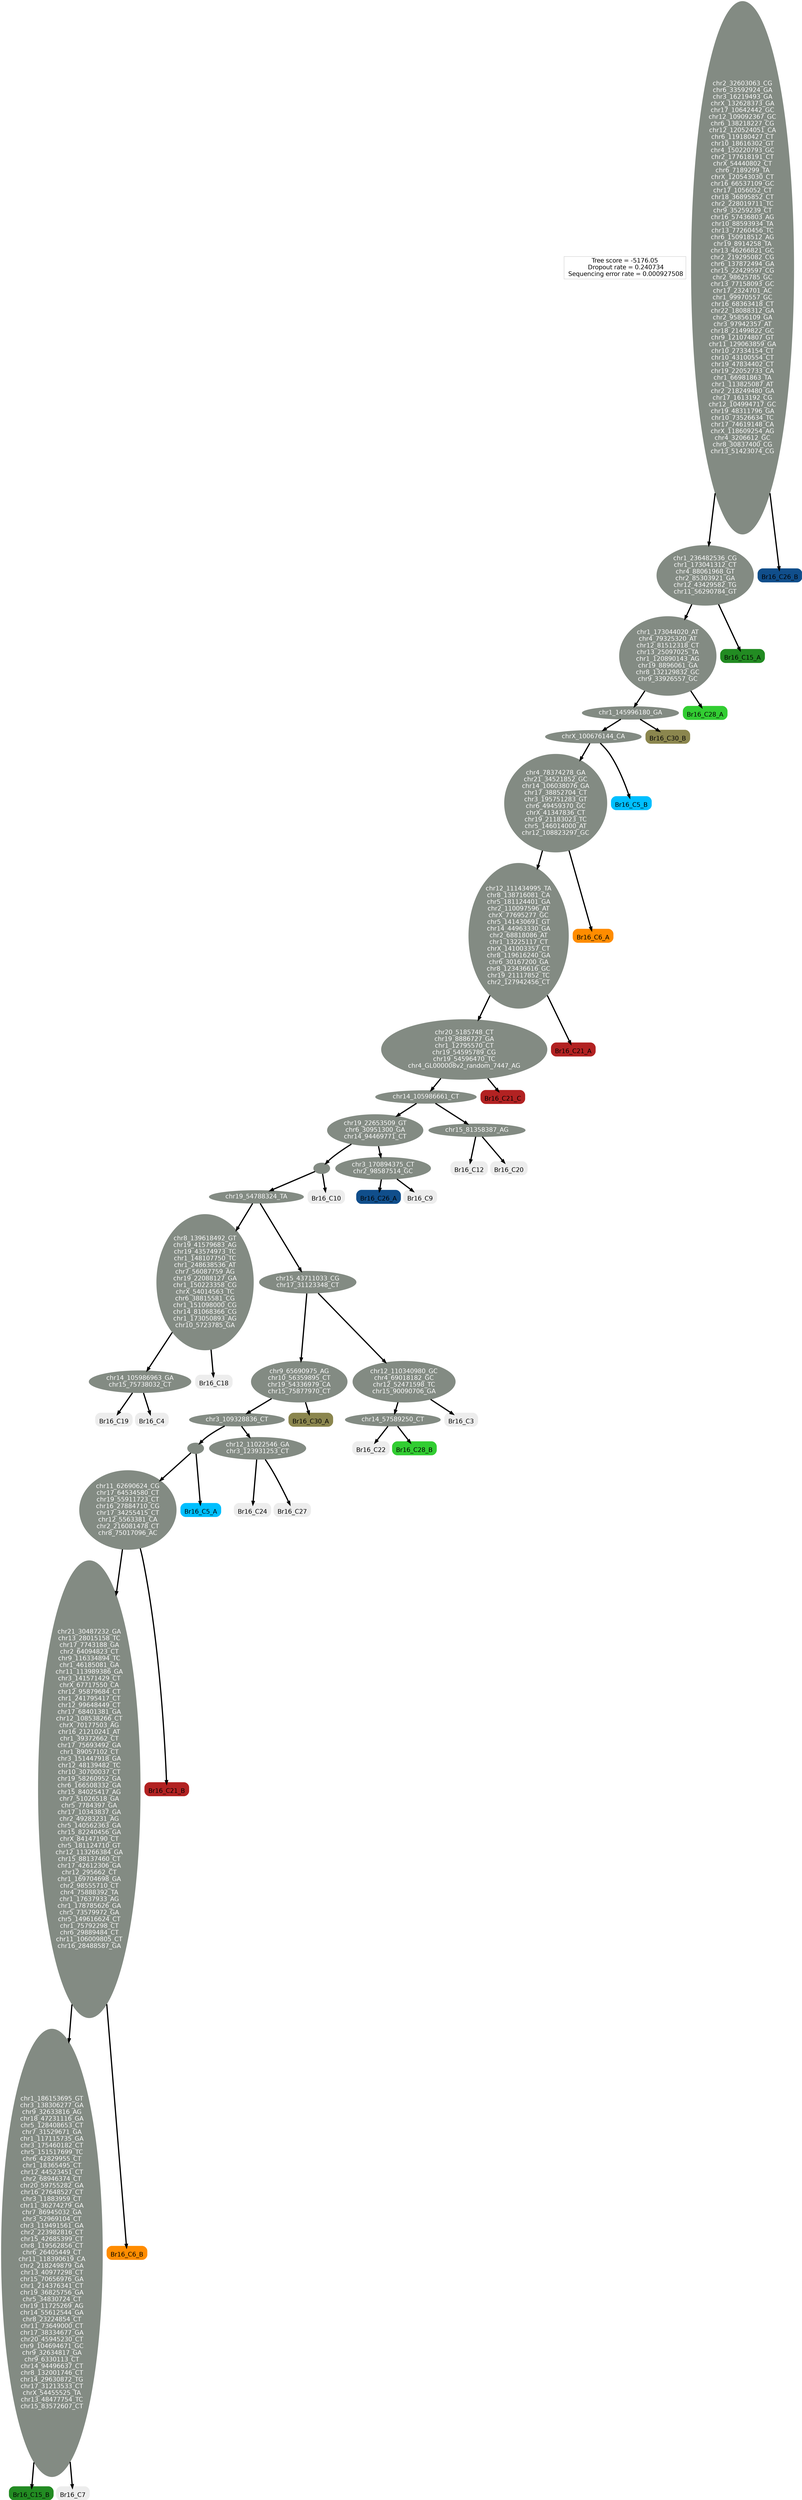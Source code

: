 digraph G {
node [color=gray, shape=box, fontcolor=black, fontsize=20, fontname=Helvetica];
scoreBox [label= "Tree score = -5176.05
 Dropout rate = 0.240734
 Sequencing error rate = 0.000927508"];
edge [penwidth=4];
node [color=honeydew4, style=filled, fontcolor=white, shape=oval];
27 [label="chr8_139618492_GT
chr19_41579683_AG
chr19_43574973_TC
chr1_148107750_TC
chr1_248638536_AT
chr7_56087759_AG
chr19_22088127_GA
chr1_150223358_CG
chrX_54014563_TC
chr6_38815581_CG
chr1_151098000_CG
chr14_81068366_CG
chr1_173050893_AG
chr10_5723785_GA
"];
28 [label="chr11_62690624_CG
chr17_64534580_CT
chr19_55911723_CT
chr16_27884710_CG
chr17_34255415_CT
chr12_5563381_CA
chr2_216081478_CT
chr8_75017096_AC
"];
29 [label="chr19_22653509_GT
chr6_30951300_GA
chr14_94469771_CT
"];
30 [label="chrX_100676144_CA
"];
31 [label="chr14_57589250_CT
"];
32 [label="chr1_186153695_GT
chr3_138306277_GA
chr9_32633816_AG
chr18_47231116_GA
chr5_128408653_CT
chr7_31529671_GA
chr1_117115735_GA
chr3_175460182_CT
chr5_151517699_TC
chr6_42829955_CT
chr1_18365495_CT
chr12_44523451_CT
chr2_68946374_CT
chr20_59755282_GA
chr16_27648527_CT
chr3_11883959_CT
chr11_36274279_GA
chr7_86945032_GA
chr3_52969104_CT
chr3_119491561_GA
chr2_223982816_CT
chr15_42685399_CT
chr8_119562856_CT
chr6_26405449_CT
chr11_118390619_CA
chr2_218249879_GA
chr13_40977298_CT
chr15_70656976_GA
chr1_214376341_CT
chr19_36825756_GA
chr5_34830724_CT
chr19_11725269_AG
chr14_55612544_GA
chr8_23224854_CT
chr11_73649000_CT
chr17_38334677_GA
chr20_45945230_CT
chr9_104694671_GC
chr9_32634817_GA
chr9_6330113_CT
chr14_94496637_CT
chr8_132001746_CT
chr14_29630872_TG
chr17_31213533_CT
chrX_54455525_TA
chr13_48477754_TC
chr15_83572607_CT
"];
33 [label="chr1_173044020_AT
chr4_79325320_AT
chr12_81512318_CT
chr13_25097025_TA
chr1_120890143_AG
chr19_8896061_GA
chr8_132129832_GC
chr9_33926557_GC
"];
34 [label=""];
35 [label="chr1_236482536_CG
chr1_173041312_CT
chr4_88061968_GT
chr2_85303921_GA
chr12_43429582_TG
chr11_56290784_GT
"];
36 [label="chr20_5185748_CT
chr19_8886727_GA
chr1_12795570_CT
chr19_54595789_CG
chr19_54596470_TC
chr4_GL000008v2_random_7447_AG
"];
37 [label="chr1_145996180_GA
"];
38 [label="chr14_105986963_GA
chr15_75738032_CT
"];
39 [label=""];
40 [label="chr3_109328836_CT
"];
41 [label="chr12_11022546_GA
chr3_123931253_CT
"];
42 [label="chr21_30487232_GA
chr13_28015158_TC
chr17_7743188_GA
chr2_64094823_CT
chr9_116334894_TC
chr1_46185081_GA
chr11_113989386_GA
chr3_141571429_CT
chrX_67717550_CA
chr12_95879684_CT
chr1_241795417_CT
chr12_99648449_CT
chr17_68401381_GA
chr12_108538266_CT
chrX_70177503_AG
chr16_21210241_AT
chr1_39372662_CT
chr17_75693492_GA
chr1_89057102_CT
chr3_151447918_GA
chr12_48139482_TC
chr10_30700037_CT
chr19_58260952_GA
chr6_166508332_GA
chr15_84025417_AG
chr7_51026518_GA
chr5_7784397_GA
chr17_10343837_GA
chr2_49283231_AG
chr5_140562363_GA
chr15_82240456_GA
chrX_84147190_CT
chr5_181124710_GT
chr12_113266384_GA
chr15_88137460_CT
chr17_42612306_GA
chr12_295662_CT
chr1_169704698_GA
chr2_98555710_CT
chr4_75888392_TA
chr1_17637933_AG
chr1_178785626_GA
chr5_73579972_GA
chr5_149616624_CT
chr1_75792298_CT
chr6_29889484_CT
chr11_106009805_CT
chr16_28488587_GA
"];
43 [label="chr14_105986661_CT
"];
44 [label="chr9_65690975_AG
chr10_56359895_CT
chr19_54336979_CA
chr15_75877970_CT
"];
45 [label="chr19_54788324_TA
"];
46 [label="chr4_78374278_GA
chr21_34521852_GC
chr14_106038076_GA
chr17_38852704_CT
chr3_195751283_GT
chr6_49459370_GC
chrX_41347836_CT
chr19_21183023_TC
chr5_146014000_AT
chr12_108823297_GC
"];
47 [label="chr3_170894375_CT
chr2_98587514_GC
"];
48 [label="chr15_43711033_CG
chr17_31123348_CT
"];
49 [label="chr15_81358387_AG
"];
50 [label="chr12_111434995_TA
chr8_138716081_CA
chr5_181124401_GA
chr2_110097596_AT
chrX_77695277_GC
chr5_141430691_GT
chr14_44963330_GA
chr2_68818086_AT
chr1_13225117_CT
chrX_141003357_CT
chr8_119616240_GA
chr6_30167200_GA
chr8_123436616_GC
chr19_21117852_TC
chr2_127942456_CT
"];
51 [label="chr12_110340980_GC
chr4_69018182_GC
chr12_52471598_TC
chr15_90090706_GA
"];
52 [label="chr2_32603063_CG
chr6_33592924_GA
chr3_16219493_GA
chrX_132628373_GA
chr17_10642442_GC
chr12_109092367_GC
chr6_138218227_CG
chr12_120524051_CA
chr6_119180427_CT
chr10_18616302_GT
chr4_150220793_GC
chr2_177618191_CT
chrX_54440802_CT
chr6_7189299_TA
chrX_120543030_CT
chr16_66537109_GC
chr17_1056052_CT
chr18_36895852_CT
chr2_228019711_TC
chr9_35259239_CT
chr16_57436803_AG
chr10_88593934_TA
chr13_77260456_TC
chr6_150918512_AG
chr19_8914258_TA
chr13_46266821_GC
chr2_219295082_CG
chr6_137872494_GA
chr15_22429597_CG
chr2_98625785_GC
chr13_77158093_GC
chr17_2324701_AC
chr1_99970557_GC
chr16_68363418_CT
chr22_18088312_GA
chr2_95856109_GA
chr3_97942357_AT
chr18_21499822_GC
chr9_121074807_GT
chr11_129063859_GA
chr10_27334154_CT
chr10_43100554_CT
chr19_47834402_CT
chr19_22052733_CA
chr1_66981863_TA
chr1_113825087_AT
chr2_218249480_GA
chr17_1613192_CG
chr12_104994717_GC
chr19_48311796_GA
chr10_73526634_TC
chr17_74619148_CA
chrX_118609254_AG
chr4_3206612_GC
chr8_30837400_CG
chr13_51423074_CG
"];
node [fontname=helvetica,fontcolor=black,shape="box",penwidth=10,style="rounded,filled,bold",imagepos="bc",imagescale=true, labelloc=b]; 
0[color=gray93,label="Br16_C10",fillcolor=gray93,image="../CTC-cluster-icons/cluster_1-0.png"];
1[color=gray93,label="Br16_C12",fillcolor=gray93,image="../CTC-cluster-icons/cluster_1-0.png"];
2[color=forestgreen,label="Br16_C15_A",fillcolor=forestgreen,image="../CTC-cluster-icons/cluster_2-0.png"];
3[color=forestgreen,label="Br16_C15_B",fillcolor=forestgreen,image="../CTC-cluster-icons/cluster_2-0.png"];
4[color=gray93,label="Br16_C18",fillcolor=gray93,image="../CTC-cluster-icons/cluster_1-0.png"];
5[color=gray93,label="Br16_C19",fillcolor=gray93,image="../CTC-cluster-icons/cluster_1-0.png"];
6[color=gray93,label="Br16_C20",fillcolor=gray93,image="../CTC-cluster-icons/cluster_1-0.png"];
7[color=firebrick,label="Br16_C21_A",fillcolor=firebrick,image="../CTC-cluster-icons/cluster_3-0.png"];
8[color=firebrick,label="Br16_C21_B",fillcolor=firebrick,image="../CTC-cluster-icons/cluster_3-0.png"];
9[color=firebrick,label="Br16_C21_C",fillcolor=firebrick,image="../CTC-cluster-icons/cluster_3-0.png"];
10[color=gray93,label="Br16_C22",fillcolor=gray93,image="../CTC-cluster-icons/cluster_1-0.png"];
11[color=gray93,label="Br16_C24",fillcolor=gray93,image="../CTC-cluster-icons/cluster_1-0.png"];
12[color=dodgerblue4,label="Br16_C26_A",fillcolor=dodgerblue4,image="../CTC-cluster-icons/cluster_2-0.png"];
13[color=dodgerblue4,label="Br16_C26_B",fillcolor=dodgerblue4,image="../CTC-cluster-icons/cluster_2-0.png"];
14[color=gray93,label="Br16_C27",fillcolor=gray93,image="../CTC-cluster-icons/cluster_1-0.png"];
15[color=limegreen,label="Br16_C28_A",fillcolor=limegreen,image="../CTC-cluster-icons/cluster_2-0.png"];
16[color=limegreen,label="Br16_C28_B",fillcolor=limegreen,image="../CTC-cluster-icons/cluster_2-0.png"];
17[color=gray93,label="Br16_C3",fillcolor=gray93,image="../CTC-cluster-icons/cluster_1-0.png"];
18[color=khaki4,label="Br16_C30_A",fillcolor=khaki4,image="../CTC-cluster-icons/cluster_2-0.png"];
19[color=khaki4,label="Br16_C30_B",fillcolor=khaki4,image="../CTC-cluster-icons/cluster_2-0.png"];
20[color=gray93,label="Br16_C4",fillcolor=gray93,image="../CTC-cluster-icons/cluster_1-0.png"];
21[color=deepskyblue,label="Br16_C5_A",fillcolor=deepskyblue,image="../CTC-cluster-icons/cluster_2-0.png"];
22[color=deepskyblue,label="Br16_C5_B",fillcolor=deepskyblue,image="../CTC-cluster-icons/cluster_2-0.png"];
23[color=darkorange,label="Br16_C6_A",fillcolor=darkorange,image="../CTC-cluster-icons/cluster_2-0.png"];
24[color=darkorange,label="Br16_C6_B",fillcolor=darkorange,image="../CTC-cluster-icons/cluster_2-0.png"];
25[color=gray93,label="Br16_C7",fillcolor=gray93,image="../CTC-cluster-icons/cluster_1-0.png"];
26[color=gray93,label="Br16_C9",fillcolor=gray93,image="../CTC-cluster-icons/cluster_1-0.png"];
34 -> 0;
49 -> 1;
35 -> 2;
32 -> 3;
27 -> 4;
38 -> 5;
49 -> 6;
50 -> 7;
28 -> 8;
36 -> 9;
31 -> 10;
41 -> 11;
47 -> 12;
52 -> 13;
41 -> 14;
33 -> 15;
31 -> 16;
51 -> 17;
44 -> 18;
37 -> 19;
38 -> 20;
39 -> 21;
30 -> 22;
46 -> 23;
42 -> 24;
32 -> 25;
47 -> 26;
45 -> 27;
39 -> 28;
43 -> 29;
37 -> 30;
51 -> 31;
42 -> 32;
35 -> 33;
29 -> 34;
52 -> 35;
50 -> 36;
33 -> 37;
27 -> 38;
40 -> 39;
44 -> 40;
40 -> 41;
28 -> 42;
36 -> 43;
48 -> 44;
34 -> 45;
30 -> 46;
29 -> 47;
45 -> 48;
43 -> 49;
46 -> 50;
48 -> 51;
}
